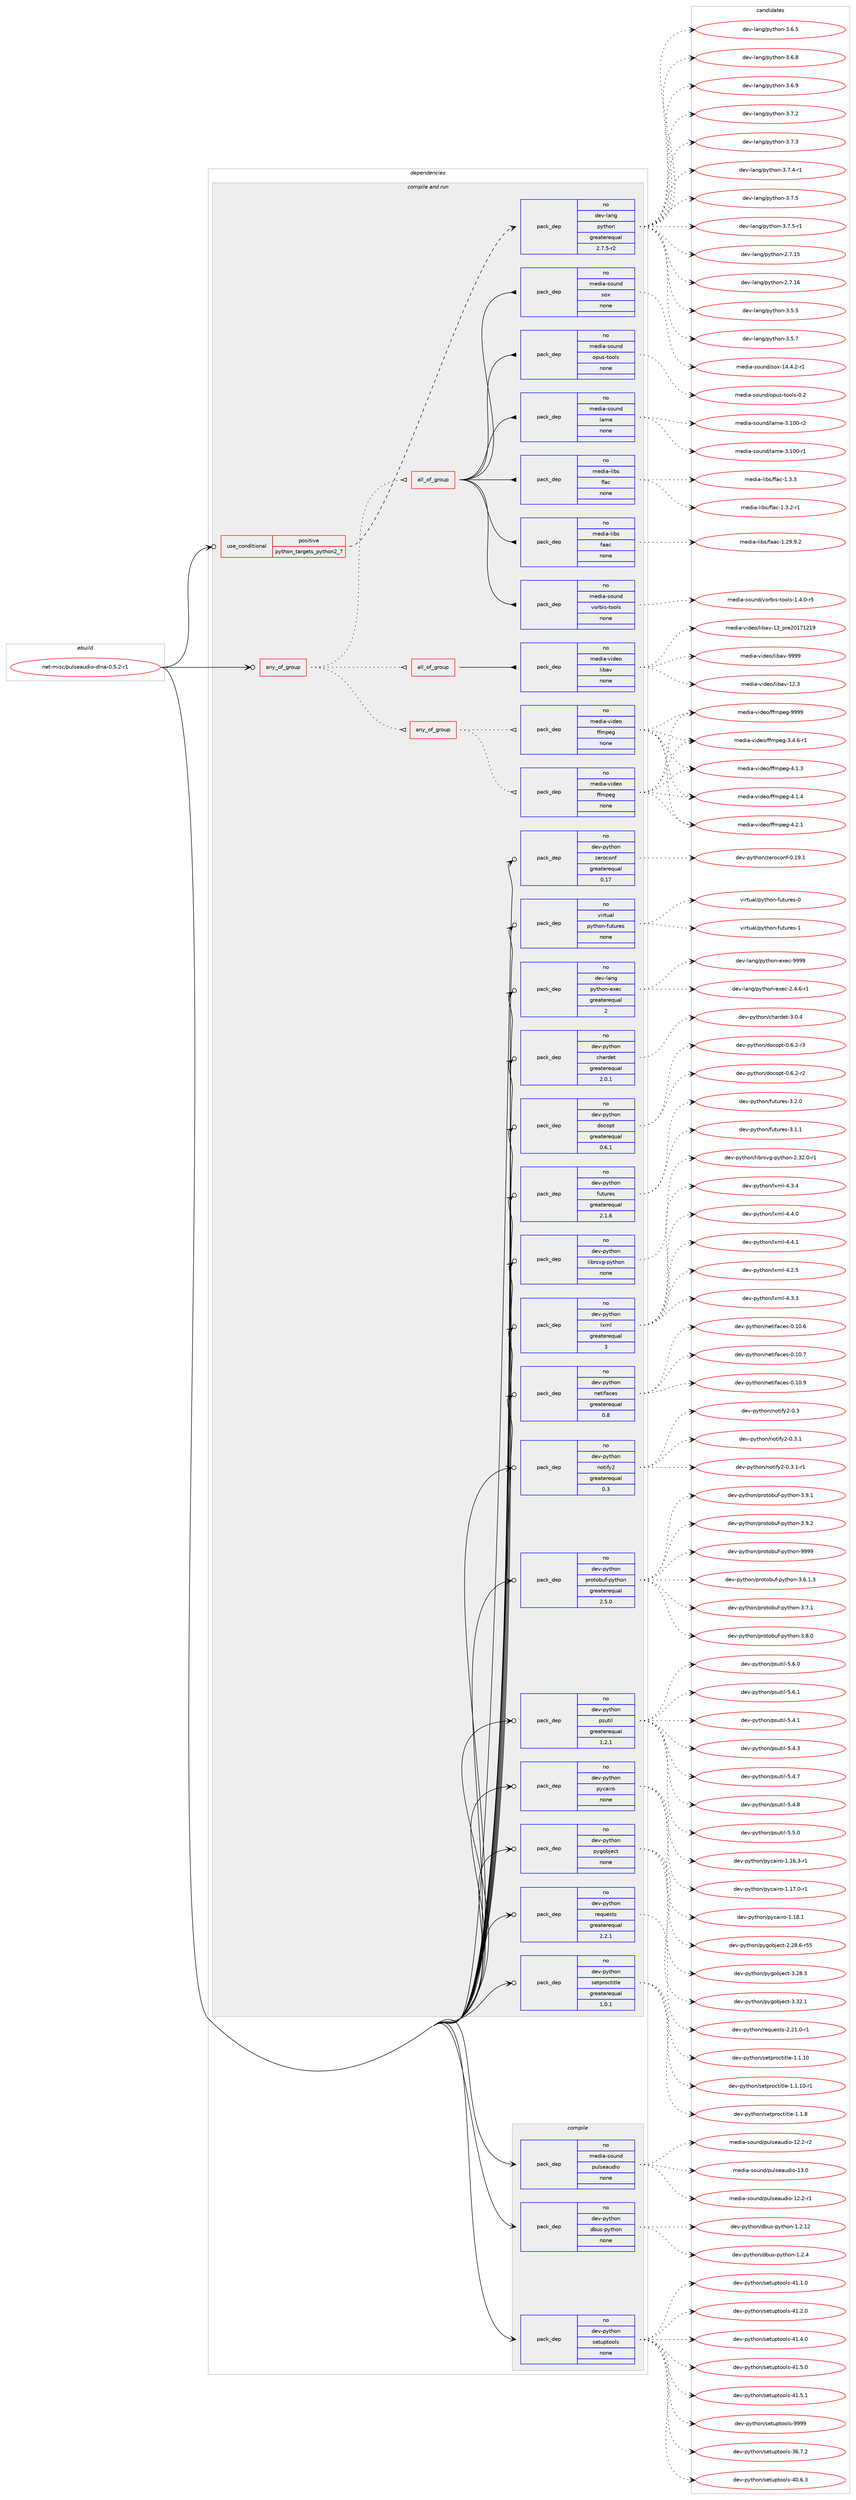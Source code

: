 digraph prolog {

# *************
# Graph options
# *************

newrank=true;
concentrate=true;
compound=true;
graph [rankdir=LR,fontname=Helvetica,fontsize=10,ranksep=1.5];#, ranksep=2.5, nodesep=0.2];
edge  [arrowhead=vee];
node  [fontname=Helvetica,fontsize=10];

# **********
# The ebuild
# **********

subgraph cluster_leftcol {
color=gray;
rank=same;
label=<<i>ebuild</i>>;
id [label="net-misc/pulseaudio-dlna-0.5.2-r1", color=red, width=4, href="../net-misc/pulseaudio-dlna-0.5.2-r1.svg"];
}

# ****************
# The dependencies
# ****************

subgraph cluster_midcol {
color=gray;
label=<<i>dependencies</i>>;
subgraph cluster_compile {
fillcolor="#eeeeee";
style=filled;
label=<<i>compile</i>>;
subgraph pack617537 {
dependency836169 [label=<<TABLE BORDER="0" CELLBORDER="1" CELLSPACING="0" CELLPADDING="4" WIDTH="220"><TR><TD ROWSPAN="6" CELLPADDING="30">pack_dep</TD></TR><TR><TD WIDTH="110">no</TD></TR><TR><TD>dev-python</TD></TR><TR><TD>dbus-python</TD></TR><TR><TD>none</TD></TR><TR><TD></TD></TR></TABLE>>, shape=none, color=blue];
}
id:e -> dependency836169:w [weight=20,style="solid",arrowhead="vee"];
subgraph pack617538 {
dependency836170 [label=<<TABLE BORDER="0" CELLBORDER="1" CELLSPACING="0" CELLPADDING="4" WIDTH="220"><TR><TD ROWSPAN="6" CELLPADDING="30">pack_dep</TD></TR><TR><TD WIDTH="110">no</TD></TR><TR><TD>dev-python</TD></TR><TR><TD>setuptools</TD></TR><TR><TD>none</TD></TR><TR><TD></TD></TR></TABLE>>, shape=none, color=blue];
}
id:e -> dependency836170:w [weight=20,style="solid",arrowhead="vee"];
subgraph pack617539 {
dependency836171 [label=<<TABLE BORDER="0" CELLBORDER="1" CELLSPACING="0" CELLPADDING="4" WIDTH="220"><TR><TD ROWSPAN="6" CELLPADDING="30">pack_dep</TD></TR><TR><TD WIDTH="110">no</TD></TR><TR><TD>media-sound</TD></TR><TR><TD>pulseaudio</TD></TR><TR><TD>none</TD></TR><TR><TD></TD></TR></TABLE>>, shape=none, color=blue];
}
id:e -> dependency836171:w [weight=20,style="solid",arrowhead="vee"];
}
subgraph cluster_compileandrun {
fillcolor="#eeeeee";
style=filled;
label=<<i>compile and run</i>>;
subgraph any14225 {
dependency836172 [label=<<TABLE BORDER="0" CELLBORDER="1" CELLSPACING="0" CELLPADDING="4"><TR><TD CELLPADDING="10">any_of_group</TD></TR></TABLE>>, shape=none, color=red];subgraph any14226 {
dependency836173 [label=<<TABLE BORDER="0" CELLBORDER="1" CELLSPACING="0" CELLPADDING="4"><TR><TD CELLPADDING="10">any_of_group</TD></TR></TABLE>>, shape=none, color=red];subgraph pack617540 {
dependency836174 [label=<<TABLE BORDER="0" CELLBORDER="1" CELLSPACING="0" CELLPADDING="4" WIDTH="220"><TR><TD ROWSPAN="6" CELLPADDING="30">pack_dep</TD></TR><TR><TD WIDTH="110">no</TD></TR><TR><TD>media-video</TD></TR><TR><TD>ffmpeg</TD></TR><TR><TD>none</TD></TR><TR><TD></TD></TR></TABLE>>, shape=none, color=blue];
}
dependency836173:e -> dependency836174:w [weight=20,style="dotted",arrowhead="oinv"];
subgraph pack617541 {
dependency836175 [label=<<TABLE BORDER="0" CELLBORDER="1" CELLSPACING="0" CELLPADDING="4" WIDTH="220"><TR><TD ROWSPAN="6" CELLPADDING="30">pack_dep</TD></TR><TR><TD WIDTH="110">no</TD></TR><TR><TD>media-video</TD></TR><TR><TD>ffmpeg</TD></TR><TR><TD>none</TD></TR><TR><TD></TD></TR></TABLE>>, shape=none, color=blue];
}
dependency836173:e -> dependency836175:w [weight=20,style="dotted",arrowhead="oinv"];
}
dependency836172:e -> dependency836173:w [weight=20,style="dotted",arrowhead="oinv"];
subgraph all488 {
dependency836176 [label=<<TABLE BORDER="0" CELLBORDER="1" CELLSPACING="0" CELLPADDING="4"><TR><TD CELLPADDING="10">all_of_group</TD></TR></TABLE>>, shape=none, color=red];subgraph pack617542 {
dependency836177 [label=<<TABLE BORDER="0" CELLBORDER="1" CELLSPACING="0" CELLPADDING="4" WIDTH="220"><TR><TD ROWSPAN="6" CELLPADDING="30">pack_dep</TD></TR><TR><TD WIDTH="110">no</TD></TR><TR><TD>media-video</TD></TR><TR><TD>libav</TD></TR><TR><TD>none</TD></TR><TR><TD></TD></TR></TABLE>>, shape=none, color=blue];
}
dependency836176:e -> dependency836177:w [weight=20,style="solid",arrowhead="inv"];
}
dependency836172:e -> dependency836176:w [weight=20,style="dotted",arrowhead="oinv"];
subgraph all489 {
dependency836178 [label=<<TABLE BORDER="0" CELLBORDER="1" CELLSPACING="0" CELLPADDING="4"><TR><TD CELLPADDING="10">all_of_group</TD></TR></TABLE>>, shape=none, color=red];subgraph pack617543 {
dependency836179 [label=<<TABLE BORDER="0" CELLBORDER="1" CELLSPACING="0" CELLPADDING="4" WIDTH="220"><TR><TD ROWSPAN="6" CELLPADDING="30">pack_dep</TD></TR><TR><TD WIDTH="110">no</TD></TR><TR><TD>media-libs</TD></TR><TR><TD>faac</TD></TR><TR><TD>none</TD></TR><TR><TD></TD></TR></TABLE>>, shape=none, color=blue];
}
dependency836178:e -> dependency836179:w [weight=20,style="solid",arrowhead="inv"];
subgraph pack617544 {
dependency836180 [label=<<TABLE BORDER="0" CELLBORDER="1" CELLSPACING="0" CELLPADDING="4" WIDTH="220"><TR><TD ROWSPAN="6" CELLPADDING="30">pack_dep</TD></TR><TR><TD WIDTH="110">no</TD></TR><TR><TD>media-libs</TD></TR><TR><TD>flac</TD></TR><TR><TD>none</TD></TR><TR><TD></TD></TR></TABLE>>, shape=none, color=blue];
}
dependency836178:e -> dependency836180:w [weight=20,style="solid",arrowhead="inv"];
subgraph pack617545 {
dependency836181 [label=<<TABLE BORDER="0" CELLBORDER="1" CELLSPACING="0" CELLPADDING="4" WIDTH="220"><TR><TD ROWSPAN="6" CELLPADDING="30">pack_dep</TD></TR><TR><TD WIDTH="110">no</TD></TR><TR><TD>media-sound</TD></TR><TR><TD>lame</TD></TR><TR><TD>none</TD></TR><TR><TD></TD></TR></TABLE>>, shape=none, color=blue];
}
dependency836178:e -> dependency836181:w [weight=20,style="solid",arrowhead="inv"];
subgraph pack617546 {
dependency836182 [label=<<TABLE BORDER="0" CELLBORDER="1" CELLSPACING="0" CELLPADDING="4" WIDTH="220"><TR><TD ROWSPAN="6" CELLPADDING="30">pack_dep</TD></TR><TR><TD WIDTH="110">no</TD></TR><TR><TD>media-sound</TD></TR><TR><TD>opus-tools</TD></TR><TR><TD>none</TD></TR><TR><TD></TD></TR></TABLE>>, shape=none, color=blue];
}
dependency836178:e -> dependency836182:w [weight=20,style="solid",arrowhead="inv"];
subgraph pack617547 {
dependency836183 [label=<<TABLE BORDER="0" CELLBORDER="1" CELLSPACING="0" CELLPADDING="4" WIDTH="220"><TR><TD ROWSPAN="6" CELLPADDING="30">pack_dep</TD></TR><TR><TD WIDTH="110">no</TD></TR><TR><TD>media-sound</TD></TR><TR><TD>sox</TD></TR><TR><TD>none</TD></TR><TR><TD></TD></TR></TABLE>>, shape=none, color=blue];
}
dependency836178:e -> dependency836183:w [weight=20,style="solid",arrowhead="inv"];
subgraph pack617548 {
dependency836184 [label=<<TABLE BORDER="0" CELLBORDER="1" CELLSPACING="0" CELLPADDING="4" WIDTH="220"><TR><TD ROWSPAN="6" CELLPADDING="30">pack_dep</TD></TR><TR><TD WIDTH="110">no</TD></TR><TR><TD>media-sound</TD></TR><TR><TD>vorbis-tools</TD></TR><TR><TD>none</TD></TR><TR><TD></TD></TR></TABLE>>, shape=none, color=blue];
}
dependency836178:e -> dependency836184:w [weight=20,style="solid",arrowhead="inv"];
}
dependency836172:e -> dependency836178:w [weight=20,style="dotted",arrowhead="oinv"];
}
id:e -> dependency836172:w [weight=20,style="solid",arrowhead="odotvee"];
subgraph cond203922 {
dependency836185 [label=<<TABLE BORDER="0" CELLBORDER="1" CELLSPACING="0" CELLPADDING="4"><TR><TD ROWSPAN="3" CELLPADDING="10">use_conditional</TD></TR><TR><TD>positive</TD></TR><TR><TD>python_targets_python2_7</TD></TR></TABLE>>, shape=none, color=red];
subgraph pack617549 {
dependency836186 [label=<<TABLE BORDER="0" CELLBORDER="1" CELLSPACING="0" CELLPADDING="4" WIDTH="220"><TR><TD ROWSPAN="6" CELLPADDING="30">pack_dep</TD></TR><TR><TD WIDTH="110">no</TD></TR><TR><TD>dev-lang</TD></TR><TR><TD>python</TD></TR><TR><TD>greaterequal</TD></TR><TR><TD>2.7.5-r2</TD></TR></TABLE>>, shape=none, color=blue];
}
dependency836185:e -> dependency836186:w [weight=20,style="dashed",arrowhead="vee"];
}
id:e -> dependency836185:w [weight=20,style="solid",arrowhead="odotvee"];
subgraph pack617550 {
dependency836187 [label=<<TABLE BORDER="0" CELLBORDER="1" CELLSPACING="0" CELLPADDING="4" WIDTH="220"><TR><TD ROWSPAN="6" CELLPADDING="30">pack_dep</TD></TR><TR><TD WIDTH="110">no</TD></TR><TR><TD>dev-lang</TD></TR><TR><TD>python-exec</TD></TR><TR><TD>greaterequal</TD></TR><TR><TD>2</TD></TR></TABLE>>, shape=none, color=blue];
}
id:e -> dependency836187:w [weight=20,style="solid",arrowhead="odotvee"];
subgraph pack617551 {
dependency836188 [label=<<TABLE BORDER="0" CELLBORDER="1" CELLSPACING="0" CELLPADDING="4" WIDTH="220"><TR><TD ROWSPAN="6" CELLPADDING="30">pack_dep</TD></TR><TR><TD WIDTH="110">no</TD></TR><TR><TD>dev-python</TD></TR><TR><TD>chardet</TD></TR><TR><TD>greaterequal</TD></TR><TR><TD>2.0.1</TD></TR></TABLE>>, shape=none, color=blue];
}
id:e -> dependency836188:w [weight=20,style="solid",arrowhead="odotvee"];
subgraph pack617552 {
dependency836189 [label=<<TABLE BORDER="0" CELLBORDER="1" CELLSPACING="0" CELLPADDING="4" WIDTH="220"><TR><TD ROWSPAN="6" CELLPADDING="30">pack_dep</TD></TR><TR><TD WIDTH="110">no</TD></TR><TR><TD>dev-python</TD></TR><TR><TD>docopt</TD></TR><TR><TD>greaterequal</TD></TR><TR><TD>0.6.1</TD></TR></TABLE>>, shape=none, color=blue];
}
id:e -> dependency836189:w [weight=20,style="solid",arrowhead="odotvee"];
subgraph pack617553 {
dependency836190 [label=<<TABLE BORDER="0" CELLBORDER="1" CELLSPACING="0" CELLPADDING="4" WIDTH="220"><TR><TD ROWSPAN="6" CELLPADDING="30">pack_dep</TD></TR><TR><TD WIDTH="110">no</TD></TR><TR><TD>dev-python</TD></TR><TR><TD>futures</TD></TR><TR><TD>greaterequal</TD></TR><TR><TD>2.1.6</TD></TR></TABLE>>, shape=none, color=blue];
}
id:e -> dependency836190:w [weight=20,style="solid",arrowhead="odotvee"];
subgraph pack617554 {
dependency836191 [label=<<TABLE BORDER="0" CELLBORDER="1" CELLSPACING="0" CELLPADDING="4" WIDTH="220"><TR><TD ROWSPAN="6" CELLPADDING="30">pack_dep</TD></TR><TR><TD WIDTH="110">no</TD></TR><TR><TD>dev-python</TD></TR><TR><TD>librsvg-python</TD></TR><TR><TD>none</TD></TR><TR><TD></TD></TR></TABLE>>, shape=none, color=blue];
}
id:e -> dependency836191:w [weight=20,style="solid",arrowhead="odotvee"];
subgraph pack617555 {
dependency836192 [label=<<TABLE BORDER="0" CELLBORDER="1" CELLSPACING="0" CELLPADDING="4" WIDTH="220"><TR><TD ROWSPAN="6" CELLPADDING="30">pack_dep</TD></TR><TR><TD WIDTH="110">no</TD></TR><TR><TD>dev-python</TD></TR><TR><TD>lxml</TD></TR><TR><TD>greaterequal</TD></TR><TR><TD>3</TD></TR></TABLE>>, shape=none, color=blue];
}
id:e -> dependency836192:w [weight=20,style="solid",arrowhead="odotvee"];
subgraph pack617556 {
dependency836193 [label=<<TABLE BORDER="0" CELLBORDER="1" CELLSPACING="0" CELLPADDING="4" WIDTH="220"><TR><TD ROWSPAN="6" CELLPADDING="30">pack_dep</TD></TR><TR><TD WIDTH="110">no</TD></TR><TR><TD>dev-python</TD></TR><TR><TD>netifaces</TD></TR><TR><TD>greaterequal</TD></TR><TR><TD>0.8</TD></TR></TABLE>>, shape=none, color=blue];
}
id:e -> dependency836193:w [weight=20,style="solid",arrowhead="odotvee"];
subgraph pack617557 {
dependency836194 [label=<<TABLE BORDER="0" CELLBORDER="1" CELLSPACING="0" CELLPADDING="4" WIDTH="220"><TR><TD ROWSPAN="6" CELLPADDING="30">pack_dep</TD></TR><TR><TD WIDTH="110">no</TD></TR><TR><TD>dev-python</TD></TR><TR><TD>notify2</TD></TR><TR><TD>greaterequal</TD></TR><TR><TD>0.3</TD></TR></TABLE>>, shape=none, color=blue];
}
id:e -> dependency836194:w [weight=20,style="solid",arrowhead="odotvee"];
subgraph pack617558 {
dependency836195 [label=<<TABLE BORDER="0" CELLBORDER="1" CELLSPACING="0" CELLPADDING="4" WIDTH="220"><TR><TD ROWSPAN="6" CELLPADDING="30">pack_dep</TD></TR><TR><TD WIDTH="110">no</TD></TR><TR><TD>dev-python</TD></TR><TR><TD>protobuf-python</TD></TR><TR><TD>greaterequal</TD></TR><TR><TD>2.5.0</TD></TR></TABLE>>, shape=none, color=blue];
}
id:e -> dependency836195:w [weight=20,style="solid",arrowhead="odotvee"];
subgraph pack617559 {
dependency836196 [label=<<TABLE BORDER="0" CELLBORDER="1" CELLSPACING="0" CELLPADDING="4" WIDTH="220"><TR><TD ROWSPAN="6" CELLPADDING="30">pack_dep</TD></TR><TR><TD WIDTH="110">no</TD></TR><TR><TD>dev-python</TD></TR><TR><TD>psutil</TD></TR><TR><TD>greaterequal</TD></TR><TR><TD>1.2.1</TD></TR></TABLE>>, shape=none, color=blue];
}
id:e -> dependency836196:w [weight=20,style="solid",arrowhead="odotvee"];
subgraph pack617560 {
dependency836197 [label=<<TABLE BORDER="0" CELLBORDER="1" CELLSPACING="0" CELLPADDING="4" WIDTH="220"><TR><TD ROWSPAN="6" CELLPADDING="30">pack_dep</TD></TR><TR><TD WIDTH="110">no</TD></TR><TR><TD>dev-python</TD></TR><TR><TD>pycairo</TD></TR><TR><TD>none</TD></TR><TR><TD></TD></TR></TABLE>>, shape=none, color=blue];
}
id:e -> dependency836197:w [weight=20,style="solid",arrowhead="odotvee"];
subgraph pack617561 {
dependency836198 [label=<<TABLE BORDER="0" CELLBORDER="1" CELLSPACING="0" CELLPADDING="4" WIDTH="220"><TR><TD ROWSPAN="6" CELLPADDING="30">pack_dep</TD></TR><TR><TD WIDTH="110">no</TD></TR><TR><TD>dev-python</TD></TR><TR><TD>pygobject</TD></TR><TR><TD>none</TD></TR><TR><TD></TD></TR></TABLE>>, shape=none, color=blue];
}
id:e -> dependency836198:w [weight=20,style="solid",arrowhead="odotvee"];
subgraph pack617562 {
dependency836199 [label=<<TABLE BORDER="0" CELLBORDER="1" CELLSPACING="0" CELLPADDING="4" WIDTH="220"><TR><TD ROWSPAN="6" CELLPADDING="30">pack_dep</TD></TR><TR><TD WIDTH="110">no</TD></TR><TR><TD>dev-python</TD></TR><TR><TD>requests</TD></TR><TR><TD>greaterequal</TD></TR><TR><TD>2.2.1</TD></TR></TABLE>>, shape=none, color=blue];
}
id:e -> dependency836199:w [weight=20,style="solid",arrowhead="odotvee"];
subgraph pack617563 {
dependency836200 [label=<<TABLE BORDER="0" CELLBORDER="1" CELLSPACING="0" CELLPADDING="4" WIDTH="220"><TR><TD ROWSPAN="6" CELLPADDING="30">pack_dep</TD></TR><TR><TD WIDTH="110">no</TD></TR><TR><TD>dev-python</TD></TR><TR><TD>setproctitle</TD></TR><TR><TD>greaterequal</TD></TR><TR><TD>1.0.1</TD></TR></TABLE>>, shape=none, color=blue];
}
id:e -> dependency836200:w [weight=20,style="solid",arrowhead="odotvee"];
subgraph pack617564 {
dependency836201 [label=<<TABLE BORDER="0" CELLBORDER="1" CELLSPACING="0" CELLPADDING="4" WIDTH="220"><TR><TD ROWSPAN="6" CELLPADDING="30">pack_dep</TD></TR><TR><TD WIDTH="110">no</TD></TR><TR><TD>dev-python</TD></TR><TR><TD>zeroconf</TD></TR><TR><TD>greaterequal</TD></TR><TR><TD>0.17</TD></TR></TABLE>>, shape=none, color=blue];
}
id:e -> dependency836201:w [weight=20,style="solid",arrowhead="odotvee"];
subgraph pack617565 {
dependency836202 [label=<<TABLE BORDER="0" CELLBORDER="1" CELLSPACING="0" CELLPADDING="4" WIDTH="220"><TR><TD ROWSPAN="6" CELLPADDING="30">pack_dep</TD></TR><TR><TD WIDTH="110">no</TD></TR><TR><TD>virtual</TD></TR><TR><TD>python-futures</TD></TR><TR><TD>none</TD></TR><TR><TD></TD></TR></TABLE>>, shape=none, color=blue];
}
id:e -> dependency836202:w [weight=20,style="solid",arrowhead="odotvee"];
}
subgraph cluster_run {
fillcolor="#eeeeee";
style=filled;
label=<<i>run</i>>;
}
}

# **************
# The candidates
# **************

subgraph cluster_choices {
rank=same;
color=gray;
label=<<i>candidates</i>>;

subgraph choice617537 {
color=black;
nodesep=1;
choice1001011184511212111610411111047100981171154511212111610411111045494650464950 [label="dev-python/dbus-python-1.2.12", color=red, width=4,href="../dev-python/dbus-python-1.2.12.svg"];
choice10010111845112121116104111110471009811711545112121116104111110454946504652 [label="dev-python/dbus-python-1.2.4", color=red, width=4,href="../dev-python/dbus-python-1.2.4.svg"];
dependency836169:e -> choice1001011184511212111610411111047100981171154511212111610411111045494650464950:w [style=dotted,weight="100"];
dependency836169:e -> choice10010111845112121116104111110471009811711545112121116104111110454946504652:w [style=dotted,weight="100"];
}
subgraph choice617538 {
color=black;
nodesep=1;
choice100101118451121211161041111104711510111611711211611111110811545515446554650 [label="dev-python/setuptools-36.7.2", color=red, width=4,href="../dev-python/setuptools-36.7.2.svg"];
choice100101118451121211161041111104711510111611711211611111110811545524846544651 [label="dev-python/setuptools-40.6.3", color=red, width=4,href="../dev-python/setuptools-40.6.3.svg"];
choice100101118451121211161041111104711510111611711211611111110811545524946494648 [label="dev-python/setuptools-41.1.0", color=red, width=4,href="../dev-python/setuptools-41.1.0.svg"];
choice100101118451121211161041111104711510111611711211611111110811545524946504648 [label="dev-python/setuptools-41.2.0", color=red, width=4,href="../dev-python/setuptools-41.2.0.svg"];
choice100101118451121211161041111104711510111611711211611111110811545524946524648 [label="dev-python/setuptools-41.4.0", color=red, width=4,href="../dev-python/setuptools-41.4.0.svg"];
choice100101118451121211161041111104711510111611711211611111110811545524946534648 [label="dev-python/setuptools-41.5.0", color=red, width=4,href="../dev-python/setuptools-41.5.0.svg"];
choice100101118451121211161041111104711510111611711211611111110811545524946534649 [label="dev-python/setuptools-41.5.1", color=red, width=4,href="../dev-python/setuptools-41.5.1.svg"];
choice10010111845112121116104111110471151011161171121161111111081154557575757 [label="dev-python/setuptools-9999", color=red, width=4,href="../dev-python/setuptools-9999.svg"];
dependency836170:e -> choice100101118451121211161041111104711510111611711211611111110811545515446554650:w [style=dotted,weight="100"];
dependency836170:e -> choice100101118451121211161041111104711510111611711211611111110811545524846544651:w [style=dotted,weight="100"];
dependency836170:e -> choice100101118451121211161041111104711510111611711211611111110811545524946494648:w [style=dotted,weight="100"];
dependency836170:e -> choice100101118451121211161041111104711510111611711211611111110811545524946504648:w [style=dotted,weight="100"];
dependency836170:e -> choice100101118451121211161041111104711510111611711211611111110811545524946524648:w [style=dotted,weight="100"];
dependency836170:e -> choice100101118451121211161041111104711510111611711211611111110811545524946534648:w [style=dotted,weight="100"];
dependency836170:e -> choice100101118451121211161041111104711510111611711211611111110811545524946534649:w [style=dotted,weight="100"];
dependency836170:e -> choice10010111845112121116104111110471151011161171121161111111081154557575757:w [style=dotted,weight="100"];
}
subgraph choice617539 {
color=black;
nodesep=1;
choice1091011001059745115111117110100471121171081151019711710010511145495046504511449 [label="media-sound/pulseaudio-12.2-r1", color=red, width=4,href="../media-sound/pulseaudio-12.2-r1.svg"];
choice1091011001059745115111117110100471121171081151019711710010511145495046504511450 [label="media-sound/pulseaudio-12.2-r2", color=red, width=4,href="../media-sound/pulseaudio-12.2-r2.svg"];
choice109101100105974511511111711010047112117108115101971171001051114549514648 [label="media-sound/pulseaudio-13.0", color=red, width=4,href="../media-sound/pulseaudio-13.0.svg"];
dependency836171:e -> choice1091011001059745115111117110100471121171081151019711710010511145495046504511449:w [style=dotted,weight="100"];
dependency836171:e -> choice1091011001059745115111117110100471121171081151019711710010511145495046504511450:w [style=dotted,weight="100"];
dependency836171:e -> choice109101100105974511511111711010047112117108115101971171001051114549514648:w [style=dotted,weight="100"];
}
subgraph choice617540 {
color=black;
nodesep=1;
choice1091011001059745118105100101111471021021091121011034551465246544511449 [label="media-video/ffmpeg-3.4.6-r1", color=red, width=4,href="../media-video/ffmpeg-3.4.6-r1.svg"];
choice109101100105974511810510010111147102102109112101103455246494651 [label="media-video/ffmpeg-4.1.3", color=red, width=4,href="../media-video/ffmpeg-4.1.3.svg"];
choice109101100105974511810510010111147102102109112101103455246494652 [label="media-video/ffmpeg-4.1.4", color=red, width=4,href="../media-video/ffmpeg-4.1.4.svg"];
choice109101100105974511810510010111147102102109112101103455246504649 [label="media-video/ffmpeg-4.2.1", color=red, width=4,href="../media-video/ffmpeg-4.2.1.svg"];
choice1091011001059745118105100101111471021021091121011034557575757 [label="media-video/ffmpeg-9999", color=red, width=4,href="../media-video/ffmpeg-9999.svg"];
dependency836174:e -> choice1091011001059745118105100101111471021021091121011034551465246544511449:w [style=dotted,weight="100"];
dependency836174:e -> choice109101100105974511810510010111147102102109112101103455246494651:w [style=dotted,weight="100"];
dependency836174:e -> choice109101100105974511810510010111147102102109112101103455246494652:w [style=dotted,weight="100"];
dependency836174:e -> choice109101100105974511810510010111147102102109112101103455246504649:w [style=dotted,weight="100"];
dependency836174:e -> choice1091011001059745118105100101111471021021091121011034557575757:w [style=dotted,weight="100"];
}
subgraph choice617541 {
color=black;
nodesep=1;
choice1091011001059745118105100101111471021021091121011034551465246544511449 [label="media-video/ffmpeg-3.4.6-r1", color=red, width=4,href="../media-video/ffmpeg-3.4.6-r1.svg"];
choice109101100105974511810510010111147102102109112101103455246494651 [label="media-video/ffmpeg-4.1.3", color=red, width=4,href="../media-video/ffmpeg-4.1.3.svg"];
choice109101100105974511810510010111147102102109112101103455246494652 [label="media-video/ffmpeg-4.1.4", color=red, width=4,href="../media-video/ffmpeg-4.1.4.svg"];
choice109101100105974511810510010111147102102109112101103455246504649 [label="media-video/ffmpeg-4.2.1", color=red, width=4,href="../media-video/ffmpeg-4.2.1.svg"];
choice1091011001059745118105100101111471021021091121011034557575757 [label="media-video/ffmpeg-9999", color=red, width=4,href="../media-video/ffmpeg-9999.svg"];
dependency836175:e -> choice1091011001059745118105100101111471021021091121011034551465246544511449:w [style=dotted,weight="100"];
dependency836175:e -> choice109101100105974511810510010111147102102109112101103455246494651:w [style=dotted,weight="100"];
dependency836175:e -> choice109101100105974511810510010111147102102109112101103455246494652:w [style=dotted,weight="100"];
dependency836175:e -> choice109101100105974511810510010111147102102109112101103455246504649:w [style=dotted,weight="100"];
dependency836175:e -> choice1091011001059745118105100101111471021021091121011034557575757:w [style=dotted,weight="100"];
}
subgraph choice617542 {
color=black;
nodesep=1;
choice10910110010597451181051001011114710810598971184549504651 [label="media-video/libav-12.3", color=red, width=4,href="../media-video/libav-12.3.svg"];
choice1091011001059745118105100101111471081059897118454951951121141015048495549504957 [label="media-video/libav-13_pre20171219", color=red, width=4,href="../media-video/libav-13_pre20171219.svg"];
choice10910110010597451181051001011114710810598971184557575757 [label="media-video/libav-9999", color=red, width=4,href="../media-video/libav-9999.svg"];
dependency836177:e -> choice10910110010597451181051001011114710810598971184549504651:w [style=dotted,weight="100"];
dependency836177:e -> choice1091011001059745118105100101111471081059897118454951951121141015048495549504957:w [style=dotted,weight="100"];
dependency836177:e -> choice10910110010597451181051001011114710810598971184557575757:w [style=dotted,weight="100"];
}
subgraph choice617543 {
color=black;
nodesep=1;
choice10910110010597451081059811547102979799454946505746574650 [label="media-libs/faac-1.29.9.2", color=red, width=4,href="../media-libs/faac-1.29.9.2.svg"];
dependency836179:e -> choice10910110010597451081059811547102979799454946505746574650:w [style=dotted,weight="100"];
}
subgraph choice617544 {
color=black;
nodesep=1;
choice1091011001059745108105981154710210897994549465146504511449 [label="media-libs/flac-1.3.2-r1", color=red, width=4,href="../media-libs/flac-1.3.2-r1.svg"];
choice109101100105974510810598115471021089799454946514651 [label="media-libs/flac-1.3.3", color=red, width=4,href="../media-libs/flac-1.3.3.svg"];
dependency836180:e -> choice1091011001059745108105981154710210897994549465146504511449:w [style=dotted,weight="100"];
dependency836180:e -> choice109101100105974510810598115471021089799454946514651:w [style=dotted,weight="100"];
}
subgraph choice617545 {
color=black;
nodesep=1;
choice109101100105974511511111711010047108971091014551464948484511449 [label="media-sound/lame-3.100-r1", color=red, width=4,href="../media-sound/lame-3.100-r1.svg"];
choice109101100105974511511111711010047108971091014551464948484511450 [label="media-sound/lame-3.100-r2", color=red, width=4,href="../media-sound/lame-3.100-r2.svg"];
dependency836181:e -> choice109101100105974511511111711010047108971091014551464948484511449:w [style=dotted,weight="100"];
dependency836181:e -> choice109101100105974511511111711010047108971091014551464948484511450:w [style=dotted,weight="100"];
}
subgraph choice617546 {
color=black;
nodesep=1;
choice1091011001059745115111117110100471111121171154511611111110811545484650 [label="media-sound/opus-tools-0.2", color=red, width=4,href="../media-sound/opus-tools-0.2.svg"];
dependency836182:e -> choice1091011001059745115111117110100471111121171154511611111110811545484650:w [style=dotted,weight="100"];
}
subgraph choice617547 {
color=black;
nodesep=1;
choice109101100105974511511111711010047115111120454952465246504511449 [label="media-sound/sox-14.4.2-r1", color=red, width=4,href="../media-sound/sox-14.4.2-r1.svg"];
dependency836183:e -> choice109101100105974511511111711010047115111120454952465246504511449:w [style=dotted,weight="100"];
}
subgraph choice617548 {
color=black;
nodesep=1;
choice10910110010597451151111171101004711811111498105115451161111111081154549465246484511453 [label="media-sound/vorbis-tools-1.4.0-r5", color=red, width=4,href="../media-sound/vorbis-tools-1.4.0-r5.svg"];
dependency836184:e -> choice10910110010597451151111171101004711811111498105115451161111111081154549465246484511453:w [style=dotted,weight="100"];
}
subgraph choice617549 {
color=black;
nodesep=1;
choice10010111845108971101034711212111610411111045504655464953 [label="dev-lang/python-2.7.15", color=red, width=4,href="../dev-lang/python-2.7.15.svg"];
choice10010111845108971101034711212111610411111045504655464954 [label="dev-lang/python-2.7.16", color=red, width=4,href="../dev-lang/python-2.7.16.svg"];
choice100101118451089711010347112121116104111110455146534653 [label="dev-lang/python-3.5.5", color=red, width=4,href="../dev-lang/python-3.5.5.svg"];
choice100101118451089711010347112121116104111110455146534655 [label="dev-lang/python-3.5.7", color=red, width=4,href="../dev-lang/python-3.5.7.svg"];
choice100101118451089711010347112121116104111110455146544653 [label="dev-lang/python-3.6.5", color=red, width=4,href="../dev-lang/python-3.6.5.svg"];
choice100101118451089711010347112121116104111110455146544656 [label="dev-lang/python-3.6.8", color=red, width=4,href="../dev-lang/python-3.6.8.svg"];
choice100101118451089711010347112121116104111110455146544657 [label="dev-lang/python-3.6.9", color=red, width=4,href="../dev-lang/python-3.6.9.svg"];
choice100101118451089711010347112121116104111110455146554650 [label="dev-lang/python-3.7.2", color=red, width=4,href="../dev-lang/python-3.7.2.svg"];
choice100101118451089711010347112121116104111110455146554651 [label="dev-lang/python-3.7.3", color=red, width=4,href="../dev-lang/python-3.7.3.svg"];
choice1001011184510897110103471121211161041111104551465546524511449 [label="dev-lang/python-3.7.4-r1", color=red, width=4,href="../dev-lang/python-3.7.4-r1.svg"];
choice100101118451089711010347112121116104111110455146554653 [label="dev-lang/python-3.7.5", color=red, width=4,href="../dev-lang/python-3.7.5.svg"];
choice1001011184510897110103471121211161041111104551465546534511449 [label="dev-lang/python-3.7.5-r1", color=red, width=4,href="../dev-lang/python-3.7.5-r1.svg"];
dependency836186:e -> choice10010111845108971101034711212111610411111045504655464953:w [style=dotted,weight="100"];
dependency836186:e -> choice10010111845108971101034711212111610411111045504655464954:w [style=dotted,weight="100"];
dependency836186:e -> choice100101118451089711010347112121116104111110455146534653:w [style=dotted,weight="100"];
dependency836186:e -> choice100101118451089711010347112121116104111110455146534655:w [style=dotted,weight="100"];
dependency836186:e -> choice100101118451089711010347112121116104111110455146544653:w [style=dotted,weight="100"];
dependency836186:e -> choice100101118451089711010347112121116104111110455146544656:w [style=dotted,weight="100"];
dependency836186:e -> choice100101118451089711010347112121116104111110455146544657:w [style=dotted,weight="100"];
dependency836186:e -> choice100101118451089711010347112121116104111110455146554650:w [style=dotted,weight="100"];
dependency836186:e -> choice100101118451089711010347112121116104111110455146554651:w [style=dotted,weight="100"];
dependency836186:e -> choice1001011184510897110103471121211161041111104551465546524511449:w [style=dotted,weight="100"];
dependency836186:e -> choice100101118451089711010347112121116104111110455146554653:w [style=dotted,weight="100"];
dependency836186:e -> choice1001011184510897110103471121211161041111104551465546534511449:w [style=dotted,weight="100"];
}
subgraph choice617550 {
color=black;
nodesep=1;
choice10010111845108971101034711212111610411111045101120101994550465246544511449 [label="dev-lang/python-exec-2.4.6-r1", color=red, width=4,href="../dev-lang/python-exec-2.4.6-r1.svg"];
choice10010111845108971101034711212111610411111045101120101994557575757 [label="dev-lang/python-exec-9999", color=red, width=4,href="../dev-lang/python-exec-9999.svg"];
dependency836187:e -> choice10010111845108971101034711212111610411111045101120101994550465246544511449:w [style=dotted,weight="100"];
dependency836187:e -> choice10010111845108971101034711212111610411111045101120101994557575757:w [style=dotted,weight="100"];
}
subgraph choice617551 {
color=black;
nodesep=1;
choice10010111845112121116104111110479910497114100101116455146484652 [label="dev-python/chardet-3.0.4", color=red, width=4,href="../dev-python/chardet-3.0.4.svg"];
dependency836188:e -> choice10010111845112121116104111110479910497114100101116455146484652:w [style=dotted,weight="100"];
}
subgraph choice617552 {
color=black;
nodesep=1;
choice1001011184511212111610411111047100111991111121164548465446504511450 [label="dev-python/docopt-0.6.2-r2", color=red, width=4,href="../dev-python/docopt-0.6.2-r2.svg"];
choice1001011184511212111610411111047100111991111121164548465446504511451 [label="dev-python/docopt-0.6.2-r3", color=red, width=4,href="../dev-python/docopt-0.6.2-r3.svg"];
dependency836189:e -> choice1001011184511212111610411111047100111991111121164548465446504511450:w [style=dotted,weight="100"];
dependency836189:e -> choice1001011184511212111610411111047100111991111121164548465446504511451:w [style=dotted,weight="100"];
}
subgraph choice617553 {
color=black;
nodesep=1;
choice1001011184511212111610411111047102117116117114101115455146494649 [label="dev-python/futures-3.1.1", color=red, width=4,href="../dev-python/futures-3.1.1.svg"];
choice1001011184511212111610411111047102117116117114101115455146504648 [label="dev-python/futures-3.2.0", color=red, width=4,href="../dev-python/futures-3.2.0.svg"];
dependency836190:e -> choice1001011184511212111610411111047102117116117114101115455146494649:w [style=dotted,weight="100"];
dependency836190:e -> choice1001011184511212111610411111047102117116117114101115455146504648:w [style=dotted,weight="100"];
}
subgraph choice617554 {
color=black;
nodesep=1;
choice10010111845112121116104111110471081059811411511810345112121116104111110455046515046484511449 [label="dev-python/librsvg-python-2.32.0-r1", color=red, width=4,href="../dev-python/librsvg-python-2.32.0-r1.svg"];
dependency836191:e -> choice10010111845112121116104111110471081059811411511810345112121116104111110455046515046484511449:w [style=dotted,weight="100"];
}
subgraph choice617555 {
color=black;
nodesep=1;
choice1001011184511212111610411111047108120109108455246504653 [label="dev-python/lxml-4.2.5", color=red, width=4,href="../dev-python/lxml-4.2.5.svg"];
choice1001011184511212111610411111047108120109108455246514651 [label="dev-python/lxml-4.3.3", color=red, width=4,href="../dev-python/lxml-4.3.3.svg"];
choice1001011184511212111610411111047108120109108455246514652 [label="dev-python/lxml-4.3.4", color=red, width=4,href="../dev-python/lxml-4.3.4.svg"];
choice1001011184511212111610411111047108120109108455246524648 [label="dev-python/lxml-4.4.0", color=red, width=4,href="../dev-python/lxml-4.4.0.svg"];
choice1001011184511212111610411111047108120109108455246524649 [label="dev-python/lxml-4.4.1", color=red, width=4,href="../dev-python/lxml-4.4.1.svg"];
dependency836192:e -> choice1001011184511212111610411111047108120109108455246504653:w [style=dotted,weight="100"];
dependency836192:e -> choice1001011184511212111610411111047108120109108455246514651:w [style=dotted,weight="100"];
dependency836192:e -> choice1001011184511212111610411111047108120109108455246514652:w [style=dotted,weight="100"];
dependency836192:e -> choice1001011184511212111610411111047108120109108455246524648:w [style=dotted,weight="100"];
dependency836192:e -> choice1001011184511212111610411111047108120109108455246524649:w [style=dotted,weight="100"];
}
subgraph choice617556 {
color=black;
nodesep=1;
choice1001011184511212111610411111047110101116105102979910111545484649484654 [label="dev-python/netifaces-0.10.6", color=red, width=4,href="../dev-python/netifaces-0.10.6.svg"];
choice1001011184511212111610411111047110101116105102979910111545484649484655 [label="dev-python/netifaces-0.10.7", color=red, width=4,href="../dev-python/netifaces-0.10.7.svg"];
choice1001011184511212111610411111047110101116105102979910111545484649484657 [label="dev-python/netifaces-0.10.9", color=red, width=4,href="../dev-python/netifaces-0.10.9.svg"];
dependency836193:e -> choice1001011184511212111610411111047110101116105102979910111545484649484654:w [style=dotted,weight="100"];
dependency836193:e -> choice1001011184511212111610411111047110101116105102979910111545484649484655:w [style=dotted,weight="100"];
dependency836193:e -> choice1001011184511212111610411111047110101116105102979910111545484649484657:w [style=dotted,weight="100"];
}
subgraph choice617557 {
color=black;
nodesep=1;
choice10010111845112121116104111110471101111161051021215045484651 [label="dev-python/notify2-0.3", color=red, width=4,href="../dev-python/notify2-0.3.svg"];
choice100101118451121211161041111104711011111610510212150454846514649 [label="dev-python/notify2-0.3.1", color=red, width=4,href="../dev-python/notify2-0.3.1.svg"];
choice1001011184511212111610411111047110111116105102121504548465146494511449 [label="dev-python/notify2-0.3.1-r1", color=red, width=4,href="../dev-python/notify2-0.3.1-r1.svg"];
dependency836194:e -> choice10010111845112121116104111110471101111161051021215045484651:w [style=dotted,weight="100"];
dependency836194:e -> choice100101118451121211161041111104711011111610510212150454846514649:w [style=dotted,weight="100"];
dependency836194:e -> choice1001011184511212111610411111047110111116105102121504548465146494511449:w [style=dotted,weight="100"];
}
subgraph choice617558 {
color=black;
nodesep=1;
choice100101118451121211161041111104711211411111611198117102451121211161041111104551465446494651 [label="dev-python/protobuf-python-3.6.1.3", color=red, width=4,href="../dev-python/protobuf-python-3.6.1.3.svg"];
choice10010111845112121116104111110471121141111161119811710245112121116104111110455146554649 [label="dev-python/protobuf-python-3.7.1", color=red, width=4,href="../dev-python/protobuf-python-3.7.1.svg"];
choice10010111845112121116104111110471121141111161119811710245112121116104111110455146564648 [label="dev-python/protobuf-python-3.8.0", color=red, width=4,href="../dev-python/protobuf-python-3.8.0.svg"];
choice10010111845112121116104111110471121141111161119811710245112121116104111110455146574649 [label="dev-python/protobuf-python-3.9.1", color=red, width=4,href="../dev-python/protobuf-python-3.9.1.svg"];
choice10010111845112121116104111110471121141111161119811710245112121116104111110455146574650 [label="dev-python/protobuf-python-3.9.2", color=red, width=4,href="../dev-python/protobuf-python-3.9.2.svg"];
choice100101118451121211161041111104711211411111611198117102451121211161041111104557575757 [label="dev-python/protobuf-python-9999", color=red, width=4,href="../dev-python/protobuf-python-9999.svg"];
dependency836195:e -> choice100101118451121211161041111104711211411111611198117102451121211161041111104551465446494651:w [style=dotted,weight="100"];
dependency836195:e -> choice10010111845112121116104111110471121141111161119811710245112121116104111110455146554649:w [style=dotted,weight="100"];
dependency836195:e -> choice10010111845112121116104111110471121141111161119811710245112121116104111110455146564648:w [style=dotted,weight="100"];
dependency836195:e -> choice10010111845112121116104111110471121141111161119811710245112121116104111110455146574649:w [style=dotted,weight="100"];
dependency836195:e -> choice10010111845112121116104111110471121141111161119811710245112121116104111110455146574650:w [style=dotted,weight="100"];
dependency836195:e -> choice100101118451121211161041111104711211411111611198117102451121211161041111104557575757:w [style=dotted,weight="100"];
}
subgraph choice617559 {
color=black;
nodesep=1;
choice1001011184511212111610411111047112115117116105108455346524649 [label="dev-python/psutil-5.4.1", color=red, width=4,href="../dev-python/psutil-5.4.1.svg"];
choice1001011184511212111610411111047112115117116105108455346524651 [label="dev-python/psutil-5.4.3", color=red, width=4,href="../dev-python/psutil-5.4.3.svg"];
choice1001011184511212111610411111047112115117116105108455346524655 [label="dev-python/psutil-5.4.7", color=red, width=4,href="../dev-python/psutil-5.4.7.svg"];
choice1001011184511212111610411111047112115117116105108455346524656 [label="dev-python/psutil-5.4.8", color=red, width=4,href="../dev-python/psutil-5.4.8.svg"];
choice1001011184511212111610411111047112115117116105108455346534648 [label="dev-python/psutil-5.5.0", color=red, width=4,href="../dev-python/psutil-5.5.0.svg"];
choice1001011184511212111610411111047112115117116105108455346544648 [label="dev-python/psutil-5.6.0", color=red, width=4,href="../dev-python/psutil-5.6.0.svg"];
choice1001011184511212111610411111047112115117116105108455346544649 [label="dev-python/psutil-5.6.1", color=red, width=4,href="../dev-python/psutil-5.6.1.svg"];
dependency836196:e -> choice1001011184511212111610411111047112115117116105108455346524649:w [style=dotted,weight="100"];
dependency836196:e -> choice1001011184511212111610411111047112115117116105108455346524651:w [style=dotted,weight="100"];
dependency836196:e -> choice1001011184511212111610411111047112115117116105108455346524655:w [style=dotted,weight="100"];
dependency836196:e -> choice1001011184511212111610411111047112115117116105108455346524656:w [style=dotted,weight="100"];
dependency836196:e -> choice1001011184511212111610411111047112115117116105108455346534648:w [style=dotted,weight="100"];
dependency836196:e -> choice1001011184511212111610411111047112115117116105108455346544648:w [style=dotted,weight="100"];
dependency836196:e -> choice1001011184511212111610411111047112115117116105108455346544649:w [style=dotted,weight="100"];
}
subgraph choice617560 {
color=black;
nodesep=1;
choice10010111845112121116104111110471121219997105114111454946495446514511449 [label="dev-python/pycairo-1.16.3-r1", color=red, width=4,href="../dev-python/pycairo-1.16.3-r1.svg"];
choice10010111845112121116104111110471121219997105114111454946495546484511449 [label="dev-python/pycairo-1.17.0-r1", color=red, width=4,href="../dev-python/pycairo-1.17.0-r1.svg"];
choice1001011184511212111610411111047112121999710511411145494649564649 [label="dev-python/pycairo-1.18.1", color=red, width=4,href="../dev-python/pycairo-1.18.1.svg"];
dependency836197:e -> choice10010111845112121116104111110471121219997105114111454946495446514511449:w [style=dotted,weight="100"];
dependency836197:e -> choice10010111845112121116104111110471121219997105114111454946495546484511449:w [style=dotted,weight="100"];
dependency836197:e -> choice1001011184511212111610411111047112121999710511411145494649564649:w [style=dotted,weight="100"];
}
subgraph choice617561 {
color=black;
nodesep=1;
choice1001011184511212111610411111047112121103111981061019911645504650564654451145353 [label="dev-python/pygobject-2.28.6-r55", color=red, width=4,href="../dev-python/pygobject-2.28.6-r55.svg"];
choice1001011184511212111610411111047112121103111981061019911645514650564651 [label="dev-python/pygobject-3.28.3", color=red, width=4,href="../dev-python/pygobject-3.28.3.svg"];
choice1001011184511212111610411111047112121103111981061019911645514651504649 [label="dev-python/pygobject-3.32.1", color=red, width=4,href="../dev-python/pygobject-3.32.1.svg"];
dependency836198:e -> choice1001011184511212111610411111047112121103111981061019911645504650564654451145353:w [style=dotted,weight="100"];
dependency836198:e -> choice1001011184511212111610411111047112121103111981061019911645514650564651:w [style=dotted,weight="100"];
dependency836198:e -> choice1001011184511212111610411111047112121103111981061019911645514651504649:w [style=dotted,weight="100"];
}
subgraph choice617562 {
color=black;
nodesep=1;
choice1001011184511212111610411111047114101113117101115116115455046504946484511449 [label="dev-python/requests-2.21.0-r1", color=red, width=4,href="../dev-python/requests-2.21.0-r1.svg"];
dependency836199:e -> choice1001011184511212111610411111047114101113117101115116115455046504946484511449:w [style=dotted,weight="100"];
}
subgraph choice617563 {
color=black;
nodesep=1;
choice10010111845112121116104111110471151011161121141119911610511610810145494649464948 [label="dev-python/setproctitle-1.1.10", color=red, width=4,href="../dev-python/setproctitle-1.1.10.svg"];
choice100101118451121211161041111104711510111611211411199116105116108101454946494649484511449 [label="dev-python/setproctitle-1.1.10-r1", color=red, width=4,href="../dev-python/setproctitle-1.1.10-r1.svg"];
choice100101118451121211161041111104711510111611211411199116105116108101454946494656 [label="dev-python/setproctitle-1.1.8", color=red, width=4,href="../dev-python/setproctitle-1.1.8.svg"];
dependency836200:e -> choice10010111845112121116104111110471151011161121141119911610511610810145494649464948:w [style=dotted,weight="100"];
dependency836200:e -> choice100101118451121211161041111104711510111611211411199116105116108101454946494649484511449:w [style=dotted,weight="100"];
dependency836200:e -> choice100101118451121211161041111104711510111611211411199116105116108101454946494656:w [style=dotted,weight="100"];
}
subgraph choice617564 {
color=black;
nodesep=1;
choice10010111845112121116104111110471221011141119911111010245484649574649 [label="dev-python/zeroconf-0.19.1", color=red, width=4,href="../dev-python/zeroconf-0.19.1.svg"];
dependency836201:e -> choice10010111845112121116104111110471221011141119911111010245484649574649:w [style=dotted,weight="100"];
}
subgraph choice617565 {
color=black;
nodesep=1;
choice1181051141161179710847112121116104111110451021171161171141011154548 [label="virtual/python-futures-0", color=red, width=4,href="../virtual/python-futures-0.svg"];
choice1181051141161179710847112121116104111110451021171161171141011154549 [label="virtual/python-futures-1", color=red, width=4,href="../virtual/python-futures-1.svg"];
dependency836202:e -> choice1181051141161179710847112121116104111110451021171161171141011154548:w [style=dotted,weight="100"];
dependency836202:e -> choice1181051141161179710847112121116104111110451021171161171141011154549:w [style=dotted,weight="100"];
}
}

}

